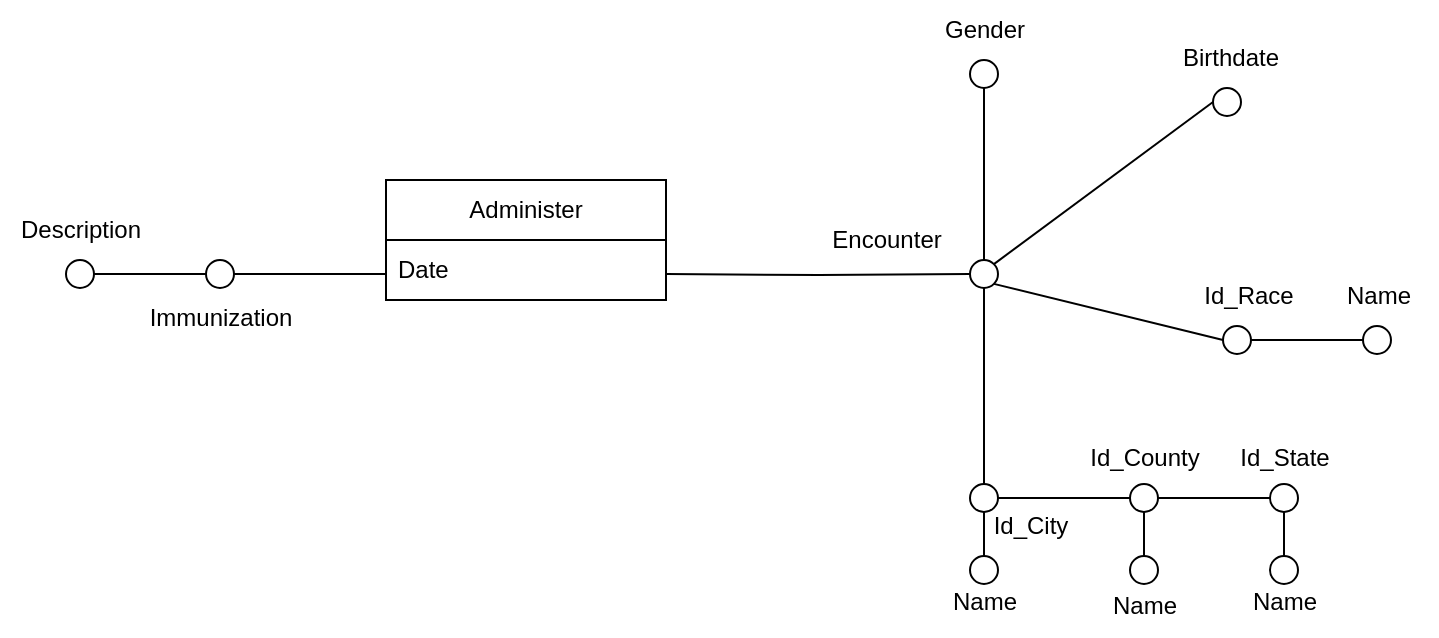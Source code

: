 <mxfile version="27.0.6">
  <diagram name="Pagina-1" id="wqTHxcEbfgERggv_Uprt">
    <mxGraphModel dx="901" dy="613" grid="1" gridSize="10" guides="1" tooltips="1" connect="1" arrows="1" fold="1" page="1" pageScale="1" pageWidth="827" pageHeight="1169" math="0" shadow="0">
      <root>
        <mxCell id="0" />
        <mxCell id="1" parent="0" />
        <mxCell id="e9GyHYmj5wdcDftsdRVv-45" value="Administer" style="swimlane;fontStyle=0;childLayout=stackLayout;horizontal=1;startSize=30;horizontalStack=0;resizeParent=1;resizeParentMax=0;resizeLast=0;collapsible=1;marginBottom=0;whiteSpace=wrap;html=1;" vertex="1" parent="1">
          <mxGeometry x="430" y="230" width="140" height="60" as="geometry" />
        </mxCell>
        <mxCell id="e9GyHYmj5wdcDftsdRVv-46" value="Date" style="text;strokeColor=none;fillColor=none;align=left;verticalAlign=middle;spacingLeft=4;spacingRight=4;overflow=hidden;points=[[0,0.5],[1,0.5]];portConstraint=eastwest;rotatable=0;whiteSpace=wrap;html=1;" vertex="1" parent="e9GyHYmj5wdcDftsdRVv-45">
          <mxGeometry y="30" width="140" height="30" as="geometry" />
        </mxCell>
        <mxCell id="e9GyHYmj5wdcDftsdRVv-52" style="edgeStyle=orthogonalEdgeStyle;rounded=0;orthogonalLoop=1;jettySize=auto;html=1;exitX=1;exitY=0.5;exitDx=0;exitDy=0;entryX=0;entryY=0.5;entryDx=0;entryDy=0;endArrow=none;startFill=0;" edge="1" parent="1" source="e9GyHYmj5wdcDftsdRVv-53">
          <mxGeometry relative="1" as="geometry">
            <mxPoint x="430" y="277" as="targetPoint" />
          </mxGeometry>
        </mxCell>
        <mxCell id="e9GyHYmj5wdcDftsdRVv-53" value="" style="ellipse;whiteSpace=wrap;html=1;aspect=fixed;fillColor=#FFFFFF;" vertex="1" parent="1">
          <mxGeometry x="340" y="270" width="14" height="14" as="geometry" />
        </mxCell>
        <mxCell id="e9GyHYmj5wdcDftsdRVv-54" value="Immunization" style="text;html=1;align=center;verticalAlign=middle;resizable=0;points=[];autosize=1;strokeColor=none;fillColor=none;" vertex="1" parent="1">
          <mxGeometry x="302" y="284" width="90" height="30" as="geometry" />
        </mxCell>
        <mxCell id="e9GyHYmj5wdcDftsdRVv-55" style="edgeStyle=orthogonalEdgeStyle;rounded=0;orthogonalLoop=1;jettySize=auto;html=1;entryX=0;entryY=0.5;entryDx=0;entryDy=0;endArrow=none;startFill=0;" edge="1" parent="1" source="e9GyHYmj5wdcDftsdRVv-56" target="e9GyHYmj5wdcDftsdRVv-53">
          <mxGeometry relative="1" as="geometry" />
        </mxCell>
        <mxCell id="e9GyHYmj5wdcDftsdRVv-56" value="" style="ellipse;whiteSpace=wrap;html=1;aspect=fixed;fillColor=#FFFFFF;" vertex="1" parent="1">
          <mxGeometry x="270" y="270" width="14" height="14" as="geometry" />
        </mxCell>
        <mxCell id="e9GyHYmj5wdcDftsdRVv-57" value="Description" style="text;html=1;align=center;verticalAlign=middle;resizable=0;points=[];autosize=1;strokeColor=none;fillColor=none;" vertex="1" parent="1">
          <mxGeometry x="237" y="240" width="80" height="30" as="geometry" />
        </mxCell>
        <mxCell id="e9GyHYmj5wdcDftsdRVv-59" style="edgeStyle=orthogonalEdgeStyle;rounded=0;orthogonalLoop=1;jettySize=auto;html=1;exitX=0.5;exitY=0;exitDx=0;exitDy=0;entryX=0.5;entryY=1;entryDx=0;entryDy=0;endArrow=none;startFill=0;" edge="1" parent="1" source="e9GyHYmj5wdcDftsdRVv-63" target="e9GyHYmj5wdcDftsdRVv-83">
          <mxGeometry relative="1" as="geometry" />
        </mxCell>
        <mxCell id="e9GyHYmj5wdcDftsdRVv-60" style="rounded=0;orthogonalLoop=1;jettySize=auto;html=1;exitX=1;exitY=0;exitDx=0;exitDy=0;entryX=0;entryY=0.5;entryDx=0;entryDy=0;endArrow=none;startFill=0;" edge="1" parent="1" source="e9GyHYmj5wdcDftsdRVv-63" target="e9GyHYmj5wdcDftsdRVv-82">
          <mxGeometry relative="1" as="geometry" />
        </mxCell>
        <mxCell id="e9GyHYmj5wdcDftsdRVv-61" style="edgeStyle=orthogonalEdgeStyle;rounded=0;orthogonalLoop=1;jettySize=auto;html=1;exitX=0.5;exitY=1;exitDx=0;exitDy=0;entryX=0.5;entryY=0;entryDx=0;entryDy=0;endArrow=none;startFill=0;" edge="1" parent="1" source="e9GyHYmj5wdcDftsdRVv-63" target="e9GyHYmj5wdcDftsdRVv-66">
          <mxGeometry relative="1" as="geometry" />
        </mxCell>
        <mxCell id="e9GyHYmj5wdcDftsdRVv-62" style="rounded=0;orthogonalLoop=1;jettySize=auto;html=1;exitX=1;exitY=1;exitDx=0;exitDy=0;entryX=0;entryY=0.5;entryDx=0;entryDy=0;endArrow=none;startFill=0;" edge="1" parent="1" source="e9GyHYmj5wdcDftsdRVv-63" target="e9GyHYmj5wdcDftsdRVv-87">
          <mxGeometry relative="1" as="geometry" />
        </mxCell>
        <mxCell id="e9GyHYmj5wdcDftsdRVv-63" value="" style="ellipse;whiteSpace=wrap;html=1;aspect=fixed;fillColor=#FFFFFF;" vertex="1" parent="1">
          <mxGeometry x="722" y="270" width="14" height="14" as="geometry" />
        </mxCell>
        <mxCell id="e9GyHYmj5wdcDftsdRVv-64" value="Encounter" style="text;html=1;align=center;verticalAlign=middle;resizable=0;points=[];autosize=1;strokeColor=none;fillColor=none;" vertex="1" parent="1">
          <mxGeometry x="640" y="245" width="80" height="30" as="geometry" />
        </mxCell>
        <mxCell id="e9GyHYmj5wdcDftsdRVv-65" style="edgeStyle=orthogonalEdgeStyle;rounded=0;orthogonalLoop=1;jettySize=auto;html=1;exitX=1;exitY=0.5;exitDx=0;exitDy=0;entryX=0;entryY=0.5;entryDx=0;entryDy=0;endArrow=none;startFill=0;" edge="1" parent="1" source="e9GyHYmj5wdcDftsdRVv-66" target="e9GyHYmj5wdcDftsdRVv-73">
          <mxGeometry relative="1" as="geometry" />
        </mxCell>
        <mxCell id="e9GyHYmj5wdcDftsdRVv-66" value="" style="ellipse;whiteSpace=wrap;html=1;aspect=fixed;fillColor=#FFFFFF;" vertex="1" parent="1">
          <mxGeometry x="722" y="382" width="14" height="14" as="geometry" />
        </mxCell>
        <mxCell id="e9GyHYmj5wdcDftsdRVv-67" value="Id_City" style="text;html=1;align=center;verticalAlign=middle;resizable=0;points=[];autosize=1;strokeColor=none;fillColor=none;" vertex="1" parent="1">
          <mxGeometry x="722" y="388" width="60" height="30" as="geometry" />
        </mxCell>
        <mxCell id="e9GyHYmj5wdcDftsdRVv-68" style="edgeStyle=orthogonalEdgeStyle;rounded=0;orthogonalLoop=1;jettySize=auto;html=1;entryX=0.5;entryY=1;entryDx=0;entryDy=0;endArrow=none;startFill=0;" edge="1" parent="1" source="e9GyHYmj5wdcDftsdRVv-69" target="e9GyHYmj5wdcDftsdRVv-66">
          <mxGeometry relative="1" as="geometry" />
        </mxCell>
        <mxCell id="e9GyHYmj5wdcDftsdRVv-69" value="" style="ellipse;whiteSpace=wrap;html=1;aspect=fixed;fillColor=#FFFFFF;" vertex="1" parent="1">
          <mxGeometry x="722" y="418" width="14" height="14" as="geometry" />
        </mxCell>
        <mxCell id="e9GyHYmj5wdcDftsdRVv-70" value="Name" style="text;html=1;align=center;verticalAlign=middle;resizable=0;points=[];autosize=1;strokeColor=none;fillColor=none;" vertex="1" parent="1">
          <mxGeometry x="699" y="426" width="60" height="30" as="geometry" />
        </mxCell>
        <mxCell id="e9GyHYmj5wdcDftsdRVv-71" style="edgeStyle=orthogonalEdgeStyle;rounded=0;orthogonalLoop=1;jettySize=auto;html=1;exitX=0.5;exitY=1;exitDx=0;exitDy=0;entryX=0.5;entryY=0;entryDx=0;entryDy=0;endArrow=none;startFill=0;" edge="1" parent="1" source="e9GyHYmj5wdcDftsdRVv-73" target="e9GyHYmj5wdcDftsdRVv-75">
          <mxGeometry relative="1" as="geometry" />
        </mxCell>
        <mxCell id="e9GyHYmj5wdcDftsdRVv-72" style="edgeStyle=orthogonalEdgeStyle;rounded=0;orthogonalLoop=1;jettySize=auto;html=1;exitX=1;exitY=0.5;exitDx=0;exitDy=0;entryX=0;entryY=0.5;entryDx=0;entryDy=0;endArrow=none;startFill=0;" edge="1" parent="1" source="e9GyHYmj5wdcDftsdRVv-73" target="e9GyHYmj5wdcDftsdRVv-78">
          <mxGeometry relative="1" as="geometry" />
        </mxCell>
        <mxCell id="e9GyHYmj5wdcDftsdRVv-73" value="" style="ellipse;whiteSpace=wrap;html=1;aspect=fixed;fillColor=#FFFFFF;" vertex="1" parent="1">
          <mxGeometry x="802" y="382" width="14" height="14" as="geometry" />
        </mxCell>
        <mxCell id="e9GyHYmj5wdcDftsdRVv-74" value="Id_County" style="text;html=1;align=center;verticalAlign=middle;resizable=0;points=[];autosize=1;strokeColor=none;fillColor=none;" vertex="1" parent="1">
          <mxGeometry x="769" y="354" width="80" height="30" as="geometry" />
        </mxCell>
        <mxCell id="e9GyHYmj5wdcDftsdRVv-75" value="" style="ellipse;whiteSpace=wrap;html=1;aspect=fixed;fillColor=#FFFFFF;" vertex="1" parent="1">
          <mxGeometry x="802" y="418" width="14" height="14" as="geometry" />
        </mxCell>
        <mxCell id="e9GyHYmj5wdcDftsdRVv-76" value="Name" style="text;html=1;align=center;verticalAlign=middle;resizable=0;points=[];autosize=1;strokeColor=none;fillColor=none;" vertex="1" parent="1">
          <mxGeometry x="779" y="428" width="60" height="30" as="geometry" />
        </mxCell>
        <mxCell id="e9GyHYmj5wdcDftsdRVv-77" style="edgeStyle=orthogonalEdgeStyle;rounded=0;orthogonalLoop=1;jettySize=auto;html=1;exitX=0.5;exitY=1;exitDx=0;exitDy=0;entryX=0.5;entryY=0;entryDx=0;entryDy=0;endArrow=none;startFill=0;" edge="1" parent="1" source="e9GyHYmj5wdcDftsdRVv-78" target="e9GyHYmj5wdcDftsdRVv-80">
          <mxGeometry relative="1" as="geometry" />
        </mxCell>
        <mxCell id="e9GyHYmj5wdcDftsdRVv-78" value="" style="ellipse;whiteSpace=wrap;html=1;aspect=fixed;fillColor=#FFFFFF;" vertex="1" parent="1">
          <mxGeometry x="872" y="382" width="14" height="14" as="geometry" />
        </mxCell>
        <mxCell id="e9GyHYmj5wdcDftsdRVv-79" value="Id_State" style="text;html=1;align=center;verticalAlign=middle;resizable=0;points=[];autosize=1;strokeColor=none;fillColor=none;" vertex="1" parent="1">
          <mxGeometry x="844" y="354" width="70" height="30" as="geometry" />
        </mxCell>
        <mxCell id="e9GyHYmj5wdcDftsdRVv-80" value="" style="ellipse;whiteSpace=wrap;html=1;aspect=fixed;fillColor=#FFFFFF;" vertex="1" parent="1">
          <mxGeometry x="872" y="418" width="14" height="14" as="geometry" />
        </mxCell>
        <mxCell id="e9GyHYmj5wdcDftsdRVv-81" value="Name" style="text;html=1;align=center;verticalAlign=middle;resizable=0;points=[];autosize=1;strokeColor=none;fillColor=none;" vertex="1" parent="1">
          <mxGeometry x="849" y="426" width="60" height="30" as="geometry" />
        </mxCell>
        <mxCell id="e9GyHYmj5wdcDftsdRVv-82" value="" style="ellipse;whiteSpace=wrap;html=1;aspect=fixed;fillColor=#FFFFFF;" vertex="1" parent="1">
          <mxGeometry x="843.5" y="184" width="14" height="14" as="geometry" />
        </mxCell>
        <mxCell id="e9GyHYmj5wdcDftsdRVv-83" value="" style="ellipse;whiteSpace=wrap;html=1;aspect=fixed;fillColor=#FFFFFF;" vertex="1" parent="1">
          <mxGeometry x="722" y="170" width="14" height="14" as="geometry" />
        </mxCell>
        <mxCell id="e9GyHYmj5wdcDftsdRVv-84" value="Gender" style="text;html=1;align=center;verticalAlign=middle;resizable=0;points=[];autosize=1;strokeColor=none;fillColor=none;" vertex="1" parent="1">
          <mxGeometry x="699" y="140" width="60" height="30" as="geometry" />
        </mxCell>
        <mxCell id="e9GyHYmj5wdcDftsdRVv-85" value="Birthdate" style="text;html=1;align=center;verticalAlign=middle;resizable=0;points=[];autosize=1;strokeColor=none;fillColor=none;" vertex="1" parent="1">
          <mxGeometry x="816.5" y="154" width="70" height="30" as="geometry" />
        </mxCell>
        <mxCell id="e9GyHYmj5wdcDftsdRVv-86" style="edgeStyle=orthogonalEdgeStyle;rounded=0;orthogonalLoop=1;jettySize=auto;html=1;exitX=1;exitY=0.5;exitDx=0;exitDy=0;entryX=0;entryY=0.5;entryDx=0;entryDy=0;endArrow=none;startFill=0;" edge="1" parent="1" source="e9GyHYmj5wdcDftsdRVv-87" target="e9GyHYmj5wdcDftsdRVv-88">
          <mxGeometry relative="1" as="geometry" />
        </mxCell>
        <mxCell id="e9GyHYmj5wdcDftsdRVv-87" value="" style="ellipse;whiteSpace=wrap;html=1;aspect=fixed;fillColor=#FFFFFF;" vertex="1" parent="1">
          <mxGeometry x="848.5" y="303" width="14" height="14" as="geometry" />
        </mxCell>
        <mxCell id="e9GyHYmj5wdcDftsdRVv-88" value="" style="ellipse;whiteSpace=wrap;html=1;aspect=fixed;fillColor=#FFFFFF;" vertex="1" parent="1">
          <mxGeometry x="918.5" y="303" width="14" height="14" as="geometry" />
        </mxCell>
        <mxCell id="e9GyHYmj5wdcDftsdRVv-89" value="Id_Race" style="text;html=1;align=center;verticalAlign=middle;resizable=0;points=[];autosize=1;strokeColor=none;fillColor=none;" vertex="1" parent="1">
          <mxGeometry x="825.5" y="273" width="70" height="30" as="geometry" />
        </mxCell>
        <mxCell id="e9GyHYmj5wdcDftsdRVv-90" value="Name" style="text;html=1;align=center;verticalAlign=middle;resizable=0;points=[];autosize=1;strokeColor=none;fillColor=none;" vertex="1" parent="1">
          <mxGeometry x="895.5" y="273" width="60" height="30" as="geometry" />
        </mxCell>
        <mxCell id="e9GyHYmj5wdcDftsdRVv-92" style="edgeStyle=orthogonalEdgeStyle;rounded=0;orthogonalLoop=1;jettySize=auto;html=1;entryX=0;entryY=0.5;entryDx=0;entryDy=0;endArrow=none;startFill=0;" edge="1" parent="1" target="e9GyHYmj5wdcDftsdRVv-63">
          <mxGeometry relative="1" as="geometry">
            <mxPoint x="570" y="277" as="sourcePoint" />
          </mxGeometry>
        </mxCell>
      </root>
    </mxGraphModel>
  </diagram>
</mxfile>
